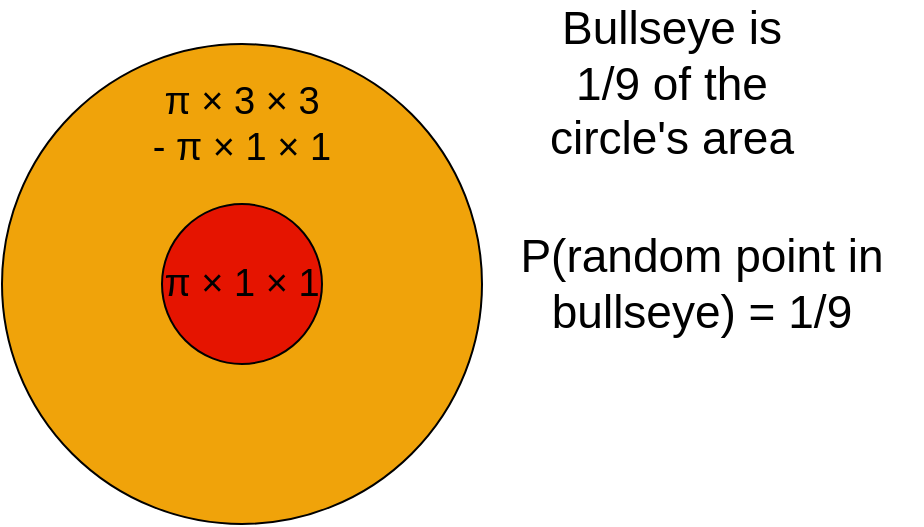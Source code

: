 <mxfile>
    <diagram id="wswKXhg2QOaiZVvUgI-G" name="Page-1">
        <mxGraphModel dx="1264" dy="1415" grid="1" gridSize="10" guides="1" tooltips="1" connect="1" arrows="1" fold="1" page="1" pageScale="1" pageWidth="850" pageHeight="1100" math="0" shadow="0">
            <root>
                <mxCell id="0"/>
                <mxCell id="1" parent="0"/>
                <mxCell id="3" value="" style="ellipse;whiteSpace=wrap;html=1;aspect=fixed;fillColor=#f0a30a;fontColor=#000000;strokeColor=#000000;" vertex="1" parent="1">
                    <mxGeometry x="20" y="30" width="240" height="240" as="geometry"/>
                </mxCell>
                <mxCell id="4" value="" style="ellipse;whiteSpace=wrap;html=1;aspect=fixed;fillColor=#e51400;fontColor=#ffffff;strokeColor=#000000;" vertex="1" parent="1">
                    <mxGeometry x="100" y="110" width="80" height="80" as="geometry"/>
                </mxCell>
                <mxCell id="5" value="π&amp;nbsp;× 1&amp;nbsp;× 1" style="text;html=1;strokeColor=none;fillColor=none;align=center;verticalAlign=middle;whiteSpace=wrap;rounded=0;fontSize=19;fontColor=#000000;" vertex="1" parent="1">
                    <mxGeometry x="85" y="135" width="110" height="30" as="geometry"/>
                </mxCell>
                <mxCell id="6" value="π&amp;nbsp;× 3 × 3 &lt;br&gt;- π × 1&amp;nbsp;× 1" style="text;html=1;strokeColor=none;fillColor=none;align=center;verticalAlign=middle;whiteSpace=wrap;rounded=0;fontSize=19;fontColor=#000000;" vertex="1" parent="1">
                    <mxGeometry x="80" y="55" width="120" height="30" as="geometry"/>
                </mxCell>
                <mxCell id="7" value="Bullseye is 1/9 of the circle's area" style="text;html=1;strokeColor=none;fillColor=none;align=center;verticalAlign=middle;whiteSpace=wrap;rounded=0;fontSize=23;fontColor=#000000;" vertex="1" parent="1">
                    <mxGeometry x="285" y="30" width="140" height="40" as="geometry"/>
                </mxCell>
                <mxCell id="8" value="P(random point in bullseye) = 1/9" style="text;html=1;strokeColor=none;fillColor=none;align=center;verticalAlign=middle;whiteSpace=wrap;rounded=0;fontSize=23;fontColor=#000000;" vertex="1" parent="1">
                    <mxGeometry x="260" y="135" width="220" height="30" as="geometry"/>
                </mxCell>
            </root>
        </mxGraphModel>
    </diagram>
</mxfile>